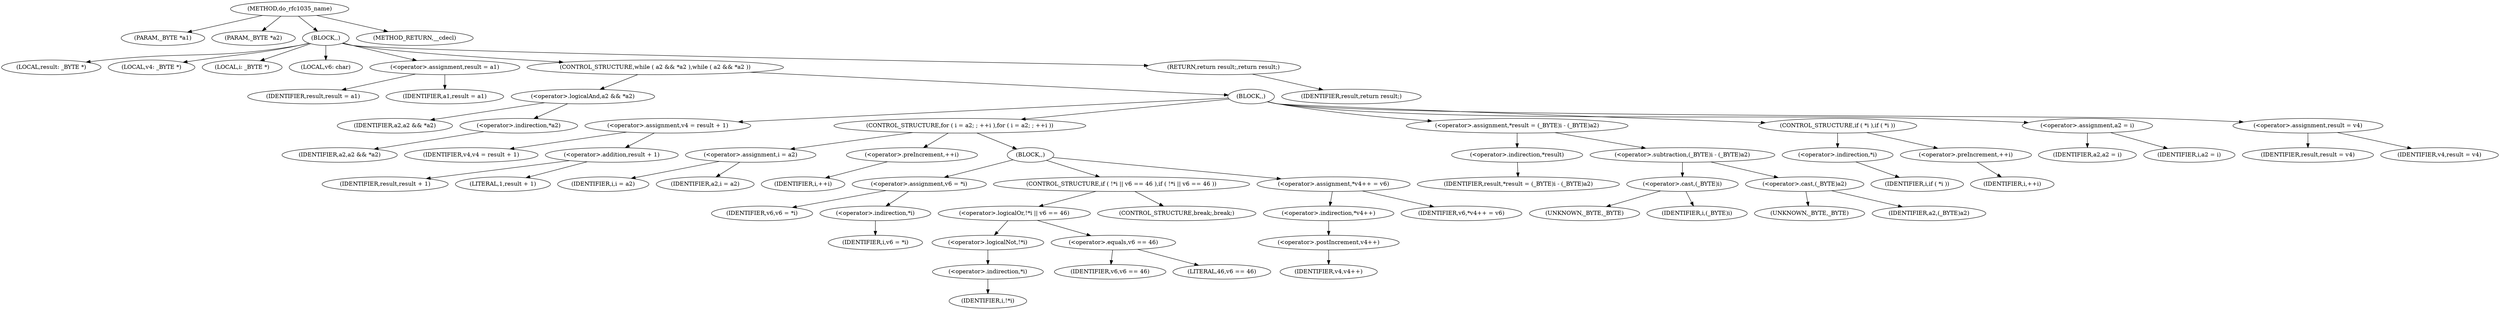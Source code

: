 digraph do_rfc1035_name {  
"1000105" [label = "(METHOD,do_rfc1035_name)" ]
"1000106" [label = "(PARAM,_BYTE *a1)" ]
"1000107" [label = "(PARAM,_BYTE *a2)" ]
"1000108" [label = "(BLOCK,,)" ]
"1000109" [label = "(LOCAL,result: _BYTE *)" ]
"1000110" [label = "(LOCAL,v4: _BYTE *)" ]
"1000111" [label = "(LOCAL,i: _BYTE *)" ]
"1000112" [label = "(LOCAL,v6: char)" ]
"1000113" [label = "(<operator>.assignment,result = a1)" ]
"1000114" [label = "(IDENTIFIER,result,result = a1)" ]
"1000115" [label = "(IDENTIFIER,a1,result = a1)" ]
"1000116" [label = "(CONTROL_STRUCTURE,while ( a2 && *a2 ),while ( a2 && *a2 ))" ]
"1000117" [label = "(<operator>.logicalAnd,a2 && *a2)" ]
"1000118" [label = "(IDENTIFIER,a2,a2 && *a2)" ]
"1000119" [label = "(<operator>.indirection,*a2)" ]
"1000120" [label = "(IDENTIFIER,a2,a2 && *a2)" ]
"1000121" [label = "(BLOCK,,)" ]
"1000122" [label = "(<operator>.assignment,v4 = result + 1)" ]
"1000123" [label = "(IDENTIFIER,v4,v4 = result + 1)" ]
"1000124" [label = "(<operator>.addition,result + 1)" ]
"1000125" [label = "(IDENTIFIER,result,result + 1)" ]
"1000126" [label = "(LITERAL,1,result + 1)" ]
"1000127" [label = "(CONTROL_STRUCTURE,for ( i = a2; ; ++i ),for ( i = a2; ; ++i ))" ]
"1000128" [label = "(<operator>.assignment,i = a2)" ]
"1000129" [label = "(IDENTIFIER,i,i = a2)" ]
"1000130" [label = "(IDENTIFIER,a2,i = a2)" ]
"1000131" [label = "(<operator>.preIncrement,++i)" ]
"1000132" [label = "(IDENTIFIER,i,++i)" ]
"1000133" [label = "(BLOCK,,)" ]
"1000134" [label = "(<operator>.assignment,v6 = *i)" ]
"1000135" [label = "(IDENTIFIER,v6,v6 = *i)" ]
"1000136" [label = "(<operator>.indirection,*i)" ]
"1000137" [label = "(IDENTIFIER,i,v6 = *i)" ]
"1000138" [label = "(CONTROL_STRUCTURE,if ( !*i || v6 == 46 ),if ( !*i || v6 == 46 ))" ]
"1000139" [label = "(<operator>.logicalOr,!*i || v6 == 46)" ]
"1000140" [label = "(<operator>.logicalNot,!*i)" ]
"1000141" [label = "(<operator>.indirection,*i)" ]
"1000142" [label = "(IDENTIFIER,i,!*i)" ]
"1000143" [label = "(<operator>.equals,v6 == 46)" ]
"1000144" [label = "(IDENTIFIER,v6,v6 == 46)" ]
"1000145" [label = "(LITERAL,46,v6 == 46)" ]
"1000146" [label = "(CONTROL_STRUCTURE,break;,break;)" ]
"1000147" [label = "(<operator>.assignment,*v4++ = v6)" ]
"1000148" [label = "(<operator>.indirection,*v4++)" ]
"1000149" [label = "(<operator>.postIncrement,v4++)" ]
"1000150" [label = "(IDENTIFIER,v4,v4++)" ]
"1000151" [label = "(IDENTIFIER,v6,*v4++ = v6)" ]
"1000152" [label = "(<operator>.assignment,*result = (_BYTE)i - (_BYTE)a2)" ]
"1000153" [label = "(<operator>.indirection,*result)" ]
"1000154" [label = "(IDENTIFIER,result,*result = (_BYTE)i - (_BYTE)a2)" ]
"1000155" [label = "(<operator>.subtraction,(_BYTE)i - (_BYTE)a2)" ]
"1000156" [label = "(<operator>.cast,(_BYTE)i)" ]
"1000157" [label = "(UNKNOWN,_BYTE,_BYTE)" ]
"1000158" [label = "(IDENTIFIER,i,(_BYTE)i)" ]
"1000159" [label = "(<operator>.cast,(_BYTE)a2)" ]
"1000160" [label = "(UNKNOWN,_BYTE,_BYTE)" ]
"1000161" [label = "(IDENTIFIER,a2,(_BYTE)a2)" ]
"1000162" [label = "(CONTROL_STRUCTURE,if ( *i ),if ( *i ))" ]
"1000163" [label = "(<operator>.indirection,*i)" ]
"1000164" [label = "(IDENTIFIER,i,if ( *i ))" ]
"1000165" [label = "(<operator>.preIncrement,++i)" ]
"1000166" [label = "(IDENTIFIER,i,++i)" ]
"1000167" [label = "(<operator>.assignment,a2 = i)" ]
"1000168" [label = "(IDENTIFIER,a2,a2 = i)" ]
"1000169" [label = "(IDENTIFIER,i,a2 = i)" ]
"1000170" [label = "(<operator>.assignment,result = v4)" ]
"1000171" [label = "(IDENTIFIER,result,result = v4)" ]
"1000172" [label = "(IDENTIFIER,v4,result = v4)" ]
"1000173" [label = "(RETURN,return result;,return result;)" ]
"1000174" [label = "(IDENTIFIER,result,return result;)" ]
"1000175" [label = "(METHOD_RETURN,__cdecl)" ]
  "1000105" -> "1000106" 
  "1000105" -> "1000107" 
  "1000105" -> "1000108" 
  "1000105" -> "1000175" 
  "1000108" -> "1000109" 
  "1000108" -> "1000110" 
  "1000108" -> "1000111" 
  "1000108" -> "1000112" 
  "1000108" -> "1000113" 
  "1000108" -> "1000116" 
  "1000108" -> "1000173" 
  "1000113" -> "1000114" 
  "1000113" -> "1000115" 
  "1000116" -> "1000117" 
  "1000116" -> "1000121" 
  "1000117" -> "1000118" 
  "1000117" -> "1000119" 
  "1000119" -> "1000120" 
  "1000121" -> "1000122" 
  "1000121" -> "1000127" 
  "1000121" -> "1000152" 
  "1000121" -> "1000162" 
  "1000121" -> "1000167" 
  "1000121" -> "1000170" 
  "1000122" -> "1000123" 
  "1000122" -> "1000124" 
  "1000124" -> "1000125" 
  "1000124" -> "1000126" 
  "1000127" -> "1000128" 
  "1000127" -> "1000131" 
  "1000127" -> "1000133" 
  "1000128" -> "1000129" 
  "1000128" -> "1000130" 
  "1000131" -> "1000132" 
  "1000133" -> "1000134" 
  "1000133" -> "1000138" 
  "1000133" -> "1000147" 
  "1000134" -> "1000135" 
  "1000134" -> "1000136" 
  "1000136" -> "1000137" 
  "1000138" -> "1000139" 
  "1000138" -> "1000146" 
  "1000139" -> "1000140" 
  "1000139" -> "1000143" 
  "1000140" -> "1000141" 
  "1000141" -> "1000142" 
  "1000143" -> "1000144" 
  "1000143" -> "1000145" 
  "1000147" -> "1000148" 
  "1000147" -> "1000151" 
  "1000148" -> "1000149" 
  "1000149" -> "1000150" 
  "1000152" -> "1000153" 
  "1000152" -> "1000155" 
  "1000153" -> "1000154" 
  "1000155" -> "1000156" 
  "1000155" -> "1000159" 
  "1000156" -> "1000157" 
  "1000156" -> "1000158" 
  "1000159" -> "1000160" 
  "1000159" -> "1000161" 
  "1000162" -> "1000163" 
  "1000162" -> "1000165" 
  "1000163" -> "1000164" 
  "1000165" -> "1000166" 
  "1000167" -> "1000168" 
  "1000167" -> "1000169" 
  "1000170" -> "1000171" 
  "1000170" -> "1000172" 
  "1000173" -> "1000174" 
}
